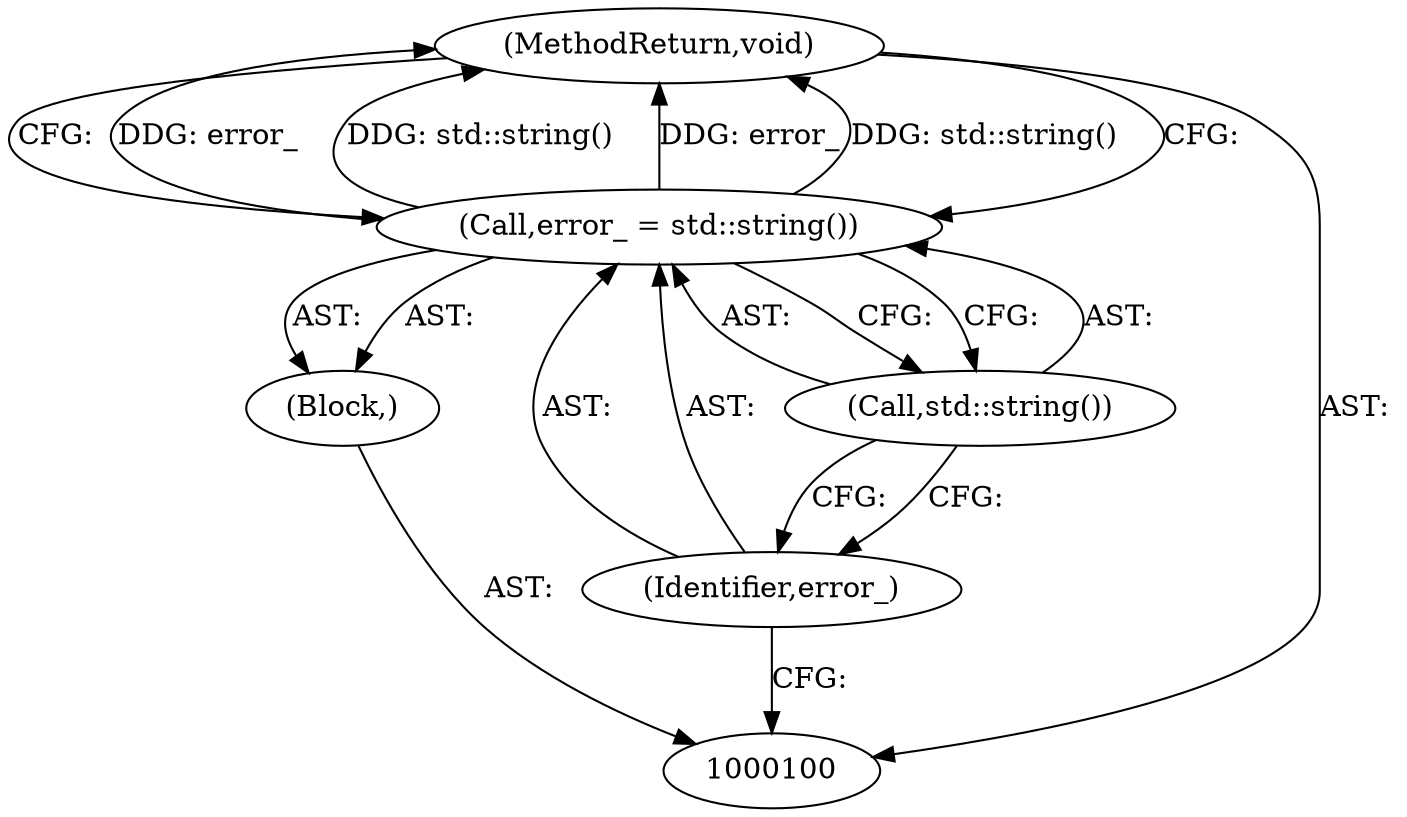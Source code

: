 digraph "1_Chrome_c63f2b7fe4fe2977f858a8e36d5f48db17eff2e7_20" {
"1000105" [label="(MethodReturn,void)"];
"1000101" [label="(Block,)"];
"1000104" [label="(Call,std::string())"];
"1000102" [label="(Call,error_ = std::string())"];
"1000103" [label="(Identifier,error_)"];
"1000105" -> "1000100"  [label="AST: "];
"1000105" -> "1000102"  [label="CFG: "];
"1000102" -> "1000105"  [label="DDG: error_"];
"1000102" -> "1000105"  [label="DDG: std::string()"];
"1000101" -> "1000100"  [label="AST: "];
"1000102" -> "1000101"  [label="AST: "];
"1000104" -> "1000102"  [label="AST: "];
"1000104" -> "1000103"  [label="CFG: "];
"1000102" -> "1000104"  [label="CFG: "];
"1000102" -> "1000101"  [label="AST: "];
"1000102" -> "1000104"  [label="CFG: "];
"1000103" -> "1000102"  [label="AST: "];
"1000104" -> "1000102"  [label="AST: "];
"1000105" -> "1000102"  [label="CFG: "];
"1000102" -> "1000105"  [label="DDG: error_"];
"1000102" -> "1000105"  [label="DDG: std::string()"];
"1000103" -> "1000102"  [label="AST: "];
"1000103" -> "1000100"  [label="CFG: "];
"1000104" -> "1000103"  [label="CFG: "];
}

